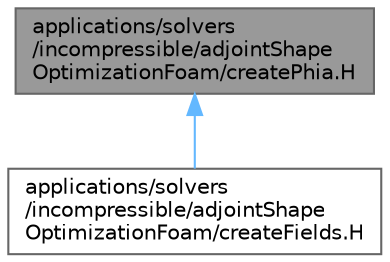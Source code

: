digraph "applications/solvers/incompressible/adjointShapeOptimizationFoam/createPhia.H"
{
 // LATEX_PDF_SIZE
  bgcolor="transparent";
  edge [fontname=Helvetica,fontsize=10,labelfontname=Helvetica,labelfontsize=10];
  node [fontname=Helvetica,fontsize=10,shape=box,height=0.2,width=0.4];
  Node1 [id="Node000001",label="applications/solvers\l/incompressible/adjointShape\lOptimizationFoam/createPhia.H",height=0.2,width=0.4,color="gray40", fillcolor="grey60", style="filled", fontcolor="black",tooltip="Creates and initialises the face-flux field phia."];
  Node1 -> Node2 [id="edge1_Node000001_Node000002",dir="back",color="steelblue1",style="solid",tooltip=" "];
  Node2 [id="Node000002",label="applications/solvers\l/incompressible/adjointShape\lOptimizationFoam/createFields.H",height=0.2,width=0.4,color="grey40", fillcolor="white", style="filled",URL="$solvers_2incompressible_2adjointShapeOptimizationFoam_2createFields_8H.html",tooltip=" "];
}
